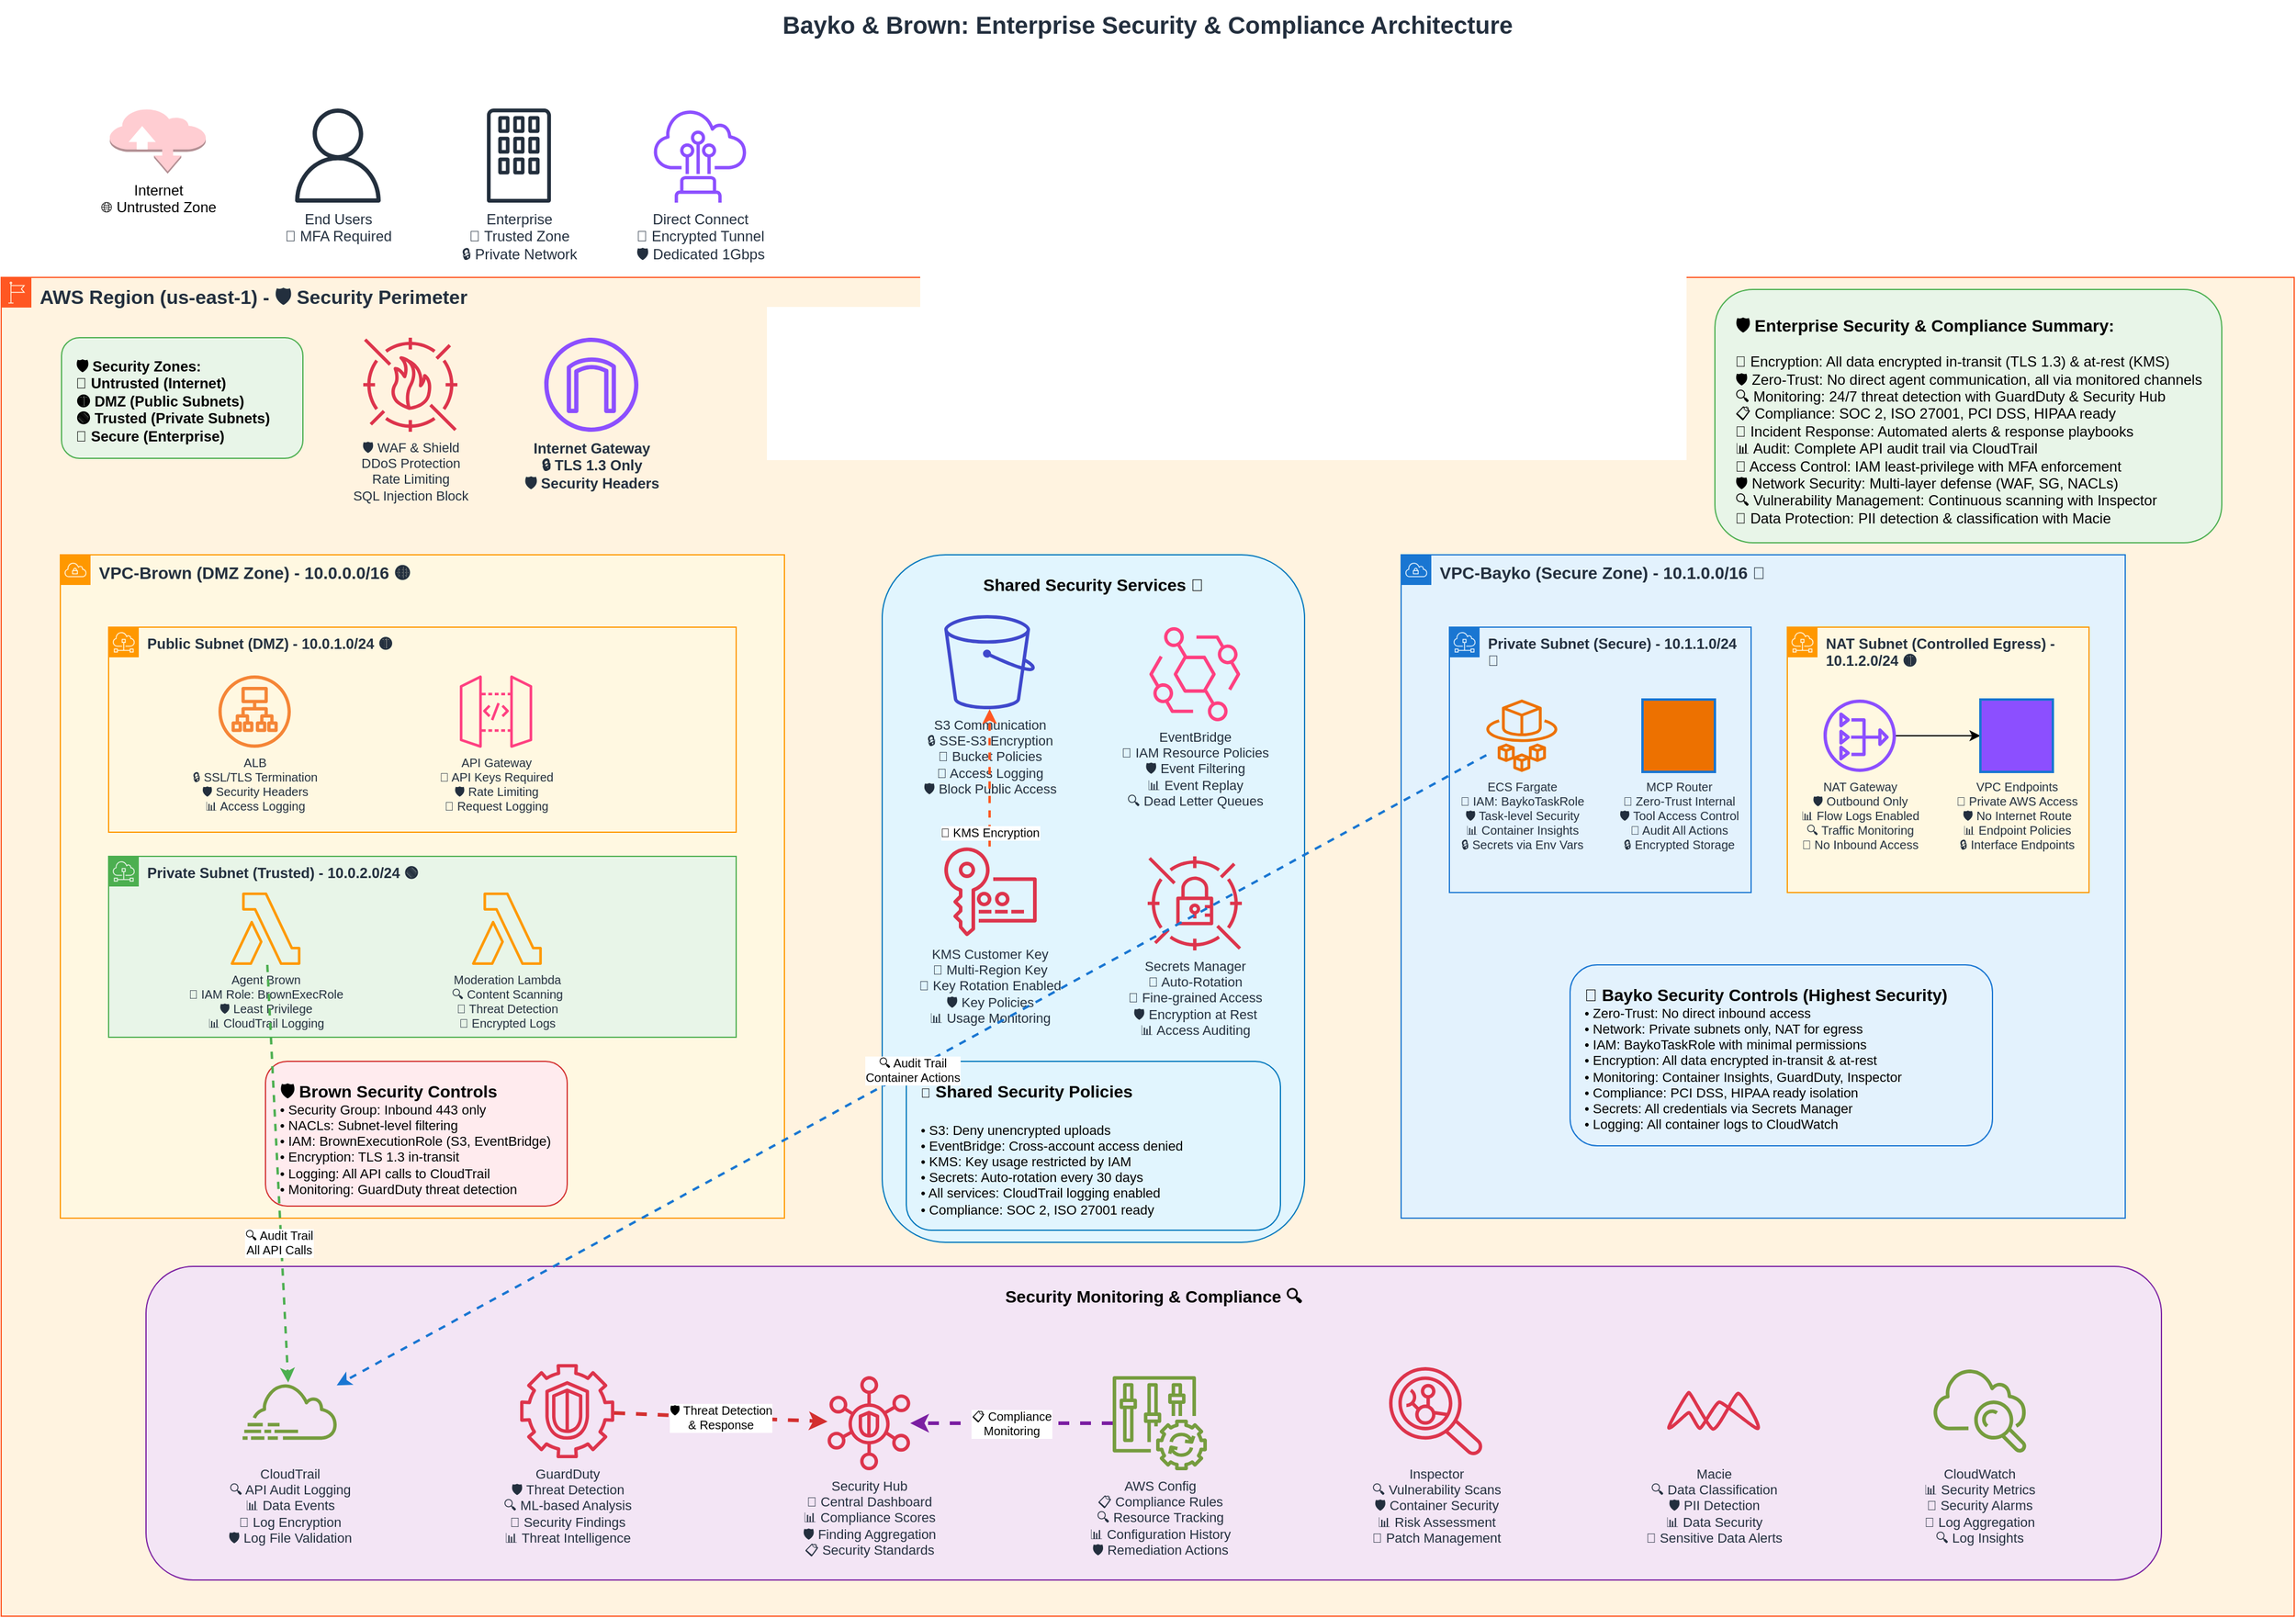 <mxfile version="28.0.6">
  <diagram name="Enterprise Security Architecture" id="enterprise-security-architecture">
    <mxGraphModel dx="2255" dy="1378" grid="1" gridSize="10" guides="1" tooltips="1" connect="1" arrows="1" fold="1" page="1" pageScale="1" pageWidth="2000" pageHeight="1400" math="0" shadow="0">
      <root>
        <mxCell id="0" />
        <mxCell id="1" parent="0" />
        <mxCell id="title" value="Bayko &amp;amp; Brown: Enterprise Security &amp;amp; Compliance Architecture" style="text;html=1;strokeColor=none;fillColor=none;align=center;verticalAlign=middle;whiteSpace=wrap;rounded=0;fontSize=20;fontStyle=1;fontColor=#232F3E;" parent="1" vertex="1">
          <mxGeometry x="500" y="20" width="1000" height="40" as="geometry" />
        </mxCell>
        <mxCell id="internet" value="Internet&#xa;🌐 Untrusted Zone" style="outlineConnect=0;dashed=0;verticalLabelPosition=bottom;verticalAlign=top;align=center;html=1;shape=mxgraph.aws3.internet;fillColor=#FFCDD2;gradientColor=none;strokeColor=#D32F2F;strokeWidth=2;" parent="1" vertex="1">
          <mxGeometry x="140" y="110" width="79.5" height="54" as="geometry" />
        </mxCell>
        <mxCell id="user-device" value="End Users&#xa;🔐 MFA Required" style="sketch=0;outlineConnect=0;fontColor=#232F3E;gradientColor=none;fillColor=#232F3D;strokeColor=#4CAF50;strokeWidth=2;dashed=0;verticalLabelPosition=bottom;verticalAlign=top;align=center;html=1;fontSize=12;fontStyle=0;aspect=fixed;pointerEvents=1;shape=mxgraph.aws4.user;" parent="1" vertex="1">
          <mxGeometry x="290" y="110" width="78" height="78" as="geometry" />
        </mxCell>
        <mxCell id="enterprise-onprem" value="Enterprise&#xa;🏢 Trusted Zone&#xa;🔒 Private Network" style="sketch=0;outlineConnect=0;fontColor=#232F3E;gradientColor=none;fillColor=#232F3D;strokeColor=#4CAF50;strokeWidth=2;dashed=0;verticalLabelPosition=bottom;verticalAlign=top;align=center;html=1;fontSize=12;fontStyle=0;aspect=fixed;pointerEvents=1;shape=mxgraph.aws4.corporate_data_center;" parent="1" vertex="1">
          <mxGeometry x="440" y="110" width="78" height="78" as="geometry" />
        </mxCell>
        <mxCell id="direct-connect" value="Direct Connect&#xa;🔐 Encrypted Tunnel&#xa;🛡️ Dedicated 1Gbps" style="sketch=0;outlineConnect=0;fontColor=#232F3E;gradientColor=none;fillColor=#8C4FFF;strokeColor=#4CAF50;strokeWidth=2;dashed=0;verticalLabelPosition=bottom;verticalAlign=top;align=center;html=1;fontSize=12;fontStyle=0;aspect=fixed;pointerEvents=1;shape=mxgraph.aws4.direct_connect;" parent="1" vertex="1">
          <mxGeometry x="590" y="110" width="78" height="78" as="geometry" />
        </mxCell>
        <mxCell id="aws-region" value="AWS Region (us-east-1) - 🛡️ Security Perimeter" style="points=[[0,0],[0.25,0],[0.5,0],[0.75,0],[1,0],[1,0.25],[1,0.5],[1,0.75],[1,1],[0.75,1],[0.5,1],[0.25,1],[0,1],[0,0.75],[0,0.5],[0,0.25]];outlineConnect=0;gradientColor=none;html=1;whiteSpace=wrap;fontSize=16;fontStyle=1;container=1;pointerEvents=0;collapsible=0;recursiveResize=0;shape=mxgraph.aws4.group;grIcon=mxgraph.aws4.group_region;strokeColor=#FF5722;fillColor=#FFF3E0;verticalAlign=top;align=left;spacingLeft=30;fontColor=#232F3E;dashed=0;" parent="1" vertex="1">
          <mxGeometry x="50" y="250" width="1900" height="1110" as="geometry" />
        </mxCell>
        <mxCell id="security-zones" value="🛡️ Security Zones:&#xa;🔴 Untrusted (Internet)&#xa;🟡 DMZ (Public Subnets)&#xa;🟢 Trusted (Private Subnets)&#xa;🔵 Secure (Enterprise)" style="rounded=1;whiteSpace=wrap;html=1;fillColor=#E8F5E8;strokeColor=#4CAF50;fontSize=12;fontStyle=1;align=left;verticalAlign=top;spacingTop=10;spacingLeft=10;" parent="aws-region" vertex="1">
          <mxGeometry x="50" y="50" width="200" height="100" as="geometry" />
        </mxCell>
        <mxCell id="waf-shield" value="🛡️ WAF &amp; Shield&#xa;DDoS Protection&#xa;Rate Limiting&#xa;SQL Injection Block" style="sketch=0;outlineConnect=0;fontColor=#232F3E;gradientColor=none;fillColor=#DD344C;strokeColor=none;dashed=0;verticalLabelPosition=bottom;verticalAlign=top;align=center;html=1;fontSize=11;fontStyle=0;aspect=fixed;pointerEvents=1;shape=mxgraph.aws4.waf;" parent="aws-region" vertex="1">
          <mxGeometry x="300" y="50" width="78" height="78" as="geometry" />
        </mxCell>
        <mxCell id="internet-gateway" value="Internet Gateway&#xa;🔒 TLS 1.3 Only&#xa;🛡️ Security Headers" style="sketch=0;outlineConnect=0;fontColor=#232F3E;gradientColor=none;fillColor=#8C4FFF;strokeColor=#FF9800;strokeWidth=2;dashed=0;verticalLabelPosition=bottom;verticalAlign=top;align=center;html=1;fontSize=12;fontStyle=1;aspect=fixed;pointerEvents=1;shape=mxgraph.aws4.internet_gateway;" parent="aws-region" vertex="1">
          <mxGeometry x="450" y="50" width="78" height="78" as="geometry" />
        </mxCell>
        <mxCell id="vpc-brown" value="VPC-Brown (DMZ Zone) - 10.0.0.0/16 🟡" style="points=[[0,0],[0.25,0],[0.5,0],[0.75,0],[1,0],[1,0.25],[1,0.5],[1,0.75],[1,1],[0.75,1],[0.5,1],[0.25,1],[0,1],[0,0.75],[0,0.5],[0,0.25]];outlineConnect=0;gradientColor=none;html=1;whiteSpace=wrap;fontSize=14;fontStyle=1;container=1;pointerEvents=0;collapsible=0;recursiveResize=0;shape=mxgraph.aws4.group;grIcon=mxgraph.aws4.group_vpc;strokeColor=#FF9800;fillColor=#FFF8E1;verticalAlign=top;align=left;spacingLeft=30;fontColor=#232F3E;dashed=0;" parent="aws-region" vertex="1">
          <mxGeometry x="49" y="230" width="600" height="550" as="geometry" />
        </mxCell>
        <mxCell id="public-subnet-brown" value="Public Subnet (DMZ) - 10.0.1.0/24 🟡" style="points=[[0,0],[0.25,0],[0.5,0],[0.75,0],[1,0],[1,0.25],[1,0.5],[1,0.75],[1,1],[0.75,1],[0.5,1],[0.25,1],[0,1],[0,0.75],[0,0.5],[0,0.25]];outlineConnect=0;gradientColor=none;html=1;whiteSpace=wrap;fontSize=12;fontStyle=1;container=1;pointerEvents=0;collapsible=0;recursiveResize=0;shape=mxgraph.aws4.group;grIcon=mxgraph.aws4.group_subnet;strokeColor=#FF9800;fillColor=#FFF8E1;verticalAlign=top;align=left;spacingLeft=30;fontColor=#232F3E;dashed=0;" parent="vpc-brown" vertex="1">
          <mxGeometry x="40" y="60" width="520" height="170" as="geometry" />
        </mxCell>
        <mxCell id="alb-brown" value="ALB&#xa;🔒 SSL/TLS Termination&#xa;🛡️ Security Headers&#xa;📊 Access Logging" style="sketch=0;outlineConnect=0;fontColor=#232F3E;gradientColor=none;fillColor=#F58536;strokeColor=#4CAF50;strokeWidth=2;dashed=0;verticalLabelPosition=bottom;verticalAlign=top;align=center;html=1;fontSize=10;fontStyle=0;aspect=fixed;pointerEvents=1;shape=mxgraph.aws4.application_load_balancer;" parent="public-subnet-brown" vertex="1">
          <mxGeometry x="91" y="40" width="60" height="60" as="geometry" />
        </mxCell>
        <mxCell id="api-gateway" value="API Gateway&#xa;🔑 API Keys Required&#xa;🛡️ Rate Limiting&#xa;📝 Request Logging" style="sketch=0;outlineConnect=0;fontColor=#232F3E;gradientColor=none;fillColor=#FF4081;strokeColor=#4CAF50;strokeWidth=2;dashed=0;verticalLabelPosition=bottom;verticalAlign=top;align=center;html=1;fontSize=10;fontStyle=0;aspect=fixed;pointerEvents=1;shape=mxgraph.aws4.api_gateway;" parent="public-subnet-brown" vertex="1">
          <mxGeometry x="291" y="40" width="60" height="60" as="geometry" />
        </mxCell>
        <mxCell id="private-subnet-brown" value="Private Subnet (Trusted) - 10.0.2.0/24 🟢" style="points=[[0,0],[0.25,0],[0.5,0],[0.75,0],[1,0],[1,0.25],[1,0.5],[1,0.75],[1,1],[0.75,1],[0.5,1],[0.25,1],[0,1],[0,0.75],[0,0.5],[0,0.25]];outlineConnect=0;gradientColor=none;html=1;whiteSpace=wrap;fontSize=12;fontStyle=1;container=1;pointerEvents=0;collapsible=0;recursiveResize=0;shape=mxgraph.aws4.group;grIcon=mxgraph.aws4.group_subnet;strokeColor=#4CAF50;fillColor=#E8F5E8;verticalAlign=top;align=left;spacingLeft=30;fontColor=#232F3E;dashed=0;" parent="vpc-brown" vertex="1">
          <mxGeometry x="40" y="250" width="520" height="150" as="geometry" />
        </mxCell>
        <mxCell id="agent-brown" value="Agent Brown&#xa;🔐 IAM Role: BrownExecRole&#xa;🛡️ Least Privilege&#xa;📊 CloudTrail Logging" style="sketch=0;outlineConnect=0;fontColor=#232F3E;gradientColor=none;fillColor=#FF9900;strokeColor=#4CAF50;strokeWidth=2;dashed=0;verticalLabelPosition=bottom;verticalAlign=top;align=center;html=1;fontSize=10;fontStyle=0;aspect=fixed;pointerEvents=1;shape=mxgraph.aws4.lambda;" parent="private-subnet-brown" vertex="1">
          <mxGeometry x="100" y="30" width="60" height="60" as="geometry" />
        </mxCell>
        <mxCell id="moderation-lambda" value="Moderation Lambda&#xa;🔍 Content Scanning&#xa;🚫 Threat Detection&#xa;🔐 Encrypted Logs" style="sketch=0;outlineConnect=0;fontColor=#232F3E;gradientColor=none;fillColor=#FF9900;strokeColor=#4CAF50;strokeWidth=2;dashed=0;verticalLabelPosition=bottom;verticalAlign=top;align=center;html=1;fontSize=10;fontStyle=0;aspect=fixed;pointerEvents=1;shape=mxgraph.aws4.lambda;" parent="private-subnet-brown" vertex="1">
          <mxGeometry x="300" y="30" width="60" height="60" as="geometry" />
        </mxCell>
        <mxCell id="brown-security" value="&lt;b&gt;&lt;font style=&quot;font-size: 14px;&quot;&gt;🛡️ Brown Security Controls&lt;br&gt;&lt;/font&gt;&lt;/b&gt;• Security Group: Inbound 443 only&lt;br&gt;• NACLs: Subnet-level filtering&lt;br&gt;• IAM: BrownExecutionRole (S3, EventBridge)&lt;br&gt;• Encryption: TLS 1.3 in-transit&lt;br&gt;• Logging: All API calls to CloudTrail&lt;br&gt;• Monitoring: GuardDuty threat detection" style="rounded=1;whiteSpace=wrap;html=1;fillColor=#FFEBEE;strokeColor=#D32F2F;fontSize=11;fontStyle=0;align=left;verticalAlign=top;spacingTop=10;spacingLeft=10;" parent="vpc-brown" vertex="1">
          <mxGeometry x="170" y="420" width="250" height="120" as="geometry" />
        </mxCell>
        <mxCell id="vpc-bayko" value="VPC-Bayko (Secure Zone) - 10.1.0.0/16 🔵" style="points=[[0,0],[0.25,0],[0.5,0],[0.75,0],[1,0],[1,0.25],[1,0.5],[1,0.75],[1,1],[0.75,1],[0.5,1],[0.25,1],[0,1],[0,0.75],[0,0.5],[0,0.25]];outlineConnect=0;gradientColor=none;html=1;whiteSpace=wrap;fontSize=14;fontStyle=1;container=1;pointerEvents=0;collapsible=0;recursiveResize=0;shape=mxgraph.aws4.group;grIcon=mxgraph.aws4.group_vpc;strokeColor=#1976D2;fillColor=#E3F2FD;verticalAlign=top;align=left;spacingLeft=30;fontColor=#232F3E;dashed=0;" parent="aws-region" vertex="1">
          <mxGeometry x="1160" y="230" width="600" height="550" as="geometry" />
        </mxCell>
        <mxCell id="private-subnet-bayko" value="Private Subnet (Secure) - 10.1.1.0/24 🔵" style="points=[[0,0],[0.25,0],[0.5,0],[0.75,0],[1,0],[1,0.25],[1,0.5],[1,0.75],[1,1],[0.75,1],[0.5,1],[0.25,1],[0,1],[0,0.75],[0,0.5],[0,0.25]];outlineConnect=0;gradientColor=none;html=1;whiteSpace=wrap;fontSize=12;fontStyle=1;container=1;pointerEvents=0;collapsible=0;recursiveResize=0;shape=mxgraph.aws4.group;grIcon=mxgraph.aws4.group_subnet;strokeColor=#1976D2;fillColor=#E3F2FD;verticalAlign=top;align=left;spacingLeft=30;fontColor=#232F3E;dashed=0;" parent="vpc-bayko" vertex="1">
          <mxGeometry x="40" y="60" width="250" height="220" as="geometry" />
        </mxCell>
        <mxCell id="ecs-fargate" value="ECS Fargate&#xa;🔐 IAM: BaykoTaskRole&#xa;🛡️ Task-level Security&#xa;📊 Container Insights&#xa;🔒 Secrets via Env Vars" style="sketch=0;outlineConnect=0;fontColor=#232F3E;gradientColor=none;fillColor=#ED7100;strokeColor=#1976D2;strokeWidth=2;dashed=0;verticalLabelPosition=bottom;verticalAlign=top;align=center;html=1;fontSize=10;fontStyle=0;aspect=fixed;pointerEvents=1;shape=mxgraph.aws4.fargate;" parent="private-subnet-bayko" vertex="1">
          <mxGeometry x="30" y="60" width="60" height="60" as="geometry" />
        </mxCell>
        <mxCell id="mcp-container" value="MCP Router&#xa;🔐 Zero-Trust Internal&#xa;🛡️ Tool Access Control&#xa;📝 Audit All Actions&#xa;🔒 Encrypted Storage" style="sketch=0;outlineConnect=0;fontColor=#232F3E;gradientColor=none;fillColor=#ED7100;strokeColor=#1976D2;strokeWidth=2;dashed=0;verticalLabelPosition=bottom;verticalAlign=top;align=center;html=1;fontSize=10;fontStyle=0;aspect=fixed;pointerEvents=1;shape=mxgraph.aws4.ecs_container;" parent="private-subnet-bayko" vertex="1">
          <mxGeometry x="160" y="60" width="60" height="60" as="geometry" />
        </mxCell>
        <mxCell id="nat-subnet-bayko" value="NAT Subnet (Controlled Egress) - 10.1.2.0/24 🟡" style="points=[[0,0],[0.25,0],[0.5,0],[0.75,0],[1,0],[1,0.25],[1,0.5],[1,0.75],[1,1],[0.75,1],[0.5,1],[0.25,1],[0,1],[0,0.75],[0,0.5],[0,0.25]];outlineConnect=0;gradientColor=none;html=1;whiteSpace=wrap;fontSize=12;fontStyle=1;container=1;pointerEvents=0;collapsible=0;recursiveResize=0;shape=mxgraph.aws4.group;grIcon=mxgraph.aws4.group_subnet;strokeColor=#FF9800;fillColor=#FFF8E1;verticalAlign=top;align=left;spacingLeft=30;fontColor=#232F3E;dashed=0;" parent="vpc-bayko" vertex="1">
          <mxGeometry x="320" y="60" width="250" height="220" as="geometry" />
        </mxCell>
        <mxCell id="fY25snEmPS0adW7AbXOy-1" value="" style="edgeStyle=orthogonalEdgeStyle;rounded=0;orthogonalLoop=1;jettySize=auto;html=1;" edge="1" parent="nat-subnet-bayko" source="nat-gateway" target="vpc-endpoints">
          <mxGeometry relative="1" as="geometry" />
        </mxCell>
        <mxCell id="nat-gateway" value="NAT Gateway&#xa;🛡️ Outbound Only&#xa;📊 Flow Logs Enabled&#xa;🔍 Traffic Monitoring&#xa;🚫 No Inbound Access" style="sketch=0;outlineConnect=0;fontColor=#232F3E;gradientColor=none;fillColor=#8C4FFF;strokeColor=#FF9800;strokeWidth=2;dashed=0;verticalLabelPosition=bottom;verticalAlign=top;align=center;html=1;fontSize=10;fontStyle=0;aspect=fixed;pointerEvents=1;shape=mxgraph.aws4.nat_gateway;" parent="nat-subnet-bayko" vertex="1">
          <mxGeometry x="30" y="60" width="60" height="60" as="geometry" />
        </mxCell>
        <mxCell id="vpc-endpoints" value="VPC Endpoints&#xa;🔐 Private AWS Access&#xa;🛡️ No Internet Route&#xa;📊 Endpoint Policies&#xa;🔒 Interface Endpoints" style="sketch=0;outlineConnect=0;fontColor=#232F3E;gradientColor=none;fillColor=#8C4FFF;strokeColor=#1976D2;strokeWidth=2;dashed=0;verticalLabelPosition=bottom;verticalAlign=top;align=center;html=1;fontSize=10;fontStyle=0;aspect=fixed;pointerEvents=1;shape=mxgraph.aws4.vpc_endpoint;" parent="nat-subnet-bayko" vertex="1">
          <mxGeometry x="160" y="60" width="60" height="60" as="geometry" />
        </mxCell>
        <mxCell id="bayko-security" value="&lt;b&gt;&lt;font style=&quot;font-size: 14px;&quot;&gt;🔵 Bayko Security Controls (Highest Security)&lt;br&gt;&lt;/font&gt;&lt;/b&gt;• Zero-Trust: No direct inbound access&lt;br&gt;• Network: Private subnets only, NAT for egress&lt;br&gt;• IAM: BaykoTaskRole with minimal permissions&lt;br&gt;• Encryption: All data encrypted in-transit &amp;amp; at-rest&lt;br&gt;• Monitoring: Container Insights, GuardDuty, Inspector&lt;br&gt;• Compliance: PCI DSS, HIPAA ready isolation&lt;br&gt;• Secrets: All credentials via Secrets Manager&lt;br&gt;• Logging: All container logs to CloudWatch" style="rounded=1;whiteSpace=wrap;html=1;fillColor=#E3F2FD;strokeColor=#1976D2;fontSize=11;fontStyle=0;align=left;verticalAlign=top;spacingTop=10;spacingLeft=10;" parent="vpc-bayko" vertex="1">
          <mxGeometry x="140" y="340" width="350" height="150" as="geometry" />
        </mxCell>
        <mxCell id="shared-security" value="Shared Security Services 🔐" style="rounded=1;whiteSpace=wrap;html=1;fillColor=#E1F5FE;strokeColor=#0277BD;fontSize=14;fontStyle=1;verticalAlign=top;spacingTop=10;" parent="aws-region" vertex="1">
          <mxGeometry x="730" y="230" width="350" height="570" as="geometry" />
        </mxCell>
        <mxCell id="s3-communication" value="S3 Communication&#xa;🔒 SSE-S3 Encryption&#xa;🔑 Bucket Policies&#xa;📝 Access Logging&#xa;🛡️ Block Public Access" style="sketch=0;outlineConnect=0;fontColor=#232F3E;gradientColor=none;fillColor=#3F48CC;strokeColor=#4CAF50;strokeWidth=2;dashed=0;verticalLabelPosition=bottom;verticalAlign=top;align=center;html=1;fontSize=11;fontStyle=0;aspect=fixed;pointerEvents=1;shape=mxgraph.aws4.s3;" parent="aws-region" vertex="1">
          <mxGeometry x="780" y="280" width="78" height="78" as="geometry" />
        </mxCell>
        <mxCell id="eventbridge" value="EventBridge&#xa;🔐 IAM Resource Policies&#xa;🛡️ Event Filtering&#xa;📊 Event Replay&#xa;🔍 Dead Letter Queues" style="sketch=0;outlineConnect=0;fontColor=#232F3E;gradientColor=none;fillColor=#FF4081;strokeColor=#4CAF50;strokeWidth=2;dashed=0;verticalLabelPosition=bottom;verticalAlign=top;align=center;html=1;fontSize=11;fontStyle=0;aspect=fixed;pointerEvents=1;shape=mxgraph.aws4.eventbridge;" parent="aws-region" vertex="1">
          <mxGeometry x="950" y="290" width="78" height="78" as="geometry" />
        </mxCell>
        <mxCell id="kms-key" value="KMS Customer Key&#xa;🔑 Multi-Region Key&#xa;🔐 Key Rotation Enabled&#xa;🛡️ Key Policies&#xa;📊 Usage Monitoring" style="sketch=0;outlineConnect=0;fontColor=#232F3E;gradientColor=none;fillColor=#DD344C;strokeColor=#4CAF50;strokeWidth=2;dashed=0;verticalLabelPosition=bottom;verticalAlign=top;align=center;html=1;fontSize=11;fontStyle=0;aspect=fixed;pointerEvents=1;shape=mxgraph.aws4.key_management_service;" parent="aws-region" vertex="1">
          <mxGeometry x="780" y="470" width="78" height="78" as="geometry" />
        </mxCell>
        <mxCell id="secrets-manager" value="Secrets Manager&#xa;🔐 Auto-Rotation&#xa;🔑 Fine-grained Access&#xa;🛡️ Encryption at Rest&#xa;📊 Access Auditing" style="sketch=0;outlineConnect=0;fontColor=#232F3E;gradientColor=none;fillColor=#DD344C;strokeColor=#4CAF50;strokeWidth=2;dashed=0;verticalLabelPosition=bottom;verticalAlign=top;align=center;html=1;fontSize=11;fontStyle=0;aspect=fixed;pointerEvents=1;shape=mxgraph.aws4.secrets_manager;" parent="aws-region" vertex="1">
          <mxGeometry x="950" y="480" width="78" height="78" as="geometry" />
        </mxCell>
        <mxCell id="shared-security-policy" value="📝&lt;b&gt;&lt;font style=&quot;font-size: 14px;&quot;&gt;&amp;nbsp;Shared Security Policies&lt;/font&gt;&lt;/b&gt;&lt;div&gt;&lt;b&gt;&lt;font style=&quot;font-size: 14px;&quot;&gt;&lt;br&gt;&lt;/font&gt;&lt;/b&gt;• S3: Deny unencrypted uploads&lt;br&gt;• EventBridge: Cross-account access denied&lt;br&gt;• KMS: Key usage restricted by IAM&lt;br&gt;• Secrets: Auto-rotation every 30 days&lt;br&gt;• All services: CloudTrail logging enabled&lt;br&gt;• Compliance: SOC 2, ISO 27001 ready&lt;/div&gt;" style="rounded=1;whiteSpace=wrap;html=1;fillColor=#E1F5FE;strokeColor=#0277BD;fontSize=11;fontStyle=0;align=left;verticalAlign=top;spacingTop=10;spacingLeft=10;" parent="aws-region" vertex="1">
          <mxGeometry x="750" y="650" width="310" height="140" as="geometry" />
        </mxCell>
        <mxCell id="encryption-s3" value="🔐 KMS Encryption" style="endArrow=classic;html=1;rounded=0;strokeColor=#FF5722;strokeWidth=2;labelBackgroundColor=#ffffff;fontSize=10;dashed=1;" parent="aws-region" source="kms-key" target="s3-communication" edge="1">
          <mxGeometry x="-0.792" width="50" height="50" relative="1" as="geometry">
            <mxPoint x="230" y="200" as="sourcePoint" />
            <mxPoint x="280" y="150" as="targetPoint" />
            <mxPoint as="offset" />
          </mxGeometry>
        </mxCell>
        <mxCell id="compliance-summary" value="&lt;b&gt;&lt;font style=&quot;font-size: 14px;&quot;&gt;🛡️ Enterprise Security &amp;amp; Compliance Summary:&lt;br&gt;&lt;/font&gt;&lt;/b&gt;&lt;br&gt;🔐 Encryption: All data encrypted in-transit (TLS 1.3) &amp;amp; at-rest (KMS)&lt;br&gt;🛡️ Zero-Trust: No direct agent communication, all via monitored channels&lt;br&gt;🔍 Monitoring: 24/7 threat detection with GuardDuty &amp;amp; Security Hub&lt;br&gt;📋 Compliance: SOC 2, ISO 27001, PCI DSS, HIPAA ready&lt;br&gt;🚨 Incident Response: Automated alerts &amp;amp; response playbooks&lt;br&gt;📊 Audit: Complete API audit trail via CloudTrail&lt;br&gt;🔑 Access Control: IAM least-privilege with MFA enforcement&lt;br&gt;🛡️ Network Security: Multi-layer defense (WAF, SG, NACLs)&lt;br&gt;🔍 Vulnerability Management: Continuous scanning with Inspector&lt;br&gt;📝 Data Protection: PII detection &amp;amp; classification with Macie" style="rounded=1;whiteSpace=wrap;html=1;fillColor=#E8F5E8;strokeColor=#4CAF50;fontSize=12;fontStyle=0;align=left;verticalAlign=top;spacingTop=15;spacingLeft=15;" parent="aws-region" vertex="1">
          <mxGeometry x="1420" y="10" width="420" height="210" as="geometry" />
        </mxCell>
        <mxCell id="fY25snEmPS0adW7AbXOy-2" value="" style="group" vertex="1" connectable="0" parent="aws-region">
          <mxGeometry x="120" y="820" width="1670" height="260" as="geometry" />
        </mxCell>
        <mxCell id="security-monitoring" value="Security Monitoring &amp; Compliance 🔍" style="rounded=1;whiteSpace=wrap;html=1;fillColor=#F3E5F5;strokeColor=#7B1FA2;fontSize=14;fontStyle=1;verticalAlign=top;spacingTop=10;" parent="fY25snEmPS0adW7AbXOy-2" vertex="1">
          <mxGeometry width="1670" height="260" as="geometry" />
        </mxCell>
        <mxCell id="cloudtrail" value="CloudTrail&#xa;🔍 API Audit Logging&#xa;📊 Data Events&#xa;🔐 Log Encryption&#xa;🛡️ Log File Validation" style="sketch=0;outlineConnect=0;fontColor=#232F3E;gradientColor=none;fillColor=#759C3E;strokeColor=#7B1FA2;strokeWidth=2;dashed=0;verticalLabelPosition=bottom;verticalAlign=top;align=center;html=1;fontSize=11;fontStyle=0;aspect=fixed;pointerEvents=1;shape=mxgraph.aws4.cloudtrail;" parent="fY25snEmPS0adW7AbXOy-2" vertex="1">
          <mxGeometry x="80" y="81" width="78" height="78" as="geometry" />
        </mxCell>
        <mxCell id="guardduty" value="GuardDuty&#xa;🛡️ Threat Detection&#xa;🔍 ML-based Analysis&#xa;🚨 Security Findings&#xa;📊 Threat Intelligence" style="sketch=0;outlineConnect=0;fontColor=#232F3E;gradientColor=none;fillColor=#DD344C;strokeColor=#7B1FA2;strokeWidth=2;dashed=0;verticalLabelPosition=bottom;verticalAlign=top;align=center;html=1;fontSize=11;fontStyle=0;aspect=fixed;pointerEvents=1;shape=mxgraph.aws4.guardduty;" parent="fY25snEmPS0adW7AbXOy-2" vertex="1">
          <mxGeometry x="310" y="81" width="78" height="78" as="geometry" />
        </mxCell>
        <mxCell id="security-hub" value="Security Hub&#xa;🔐 Central Dashboard&#xa;📊 Compliance Scores&#xa;🛡️ Finding Aggregation&#xa;📋 Security Standards" style="sketch=0;outlineConnect=0;fontColor=#232F3E;gradientColor=none;fillColor=#DD344C;strokeColor=#7B1FA2;strokeWidth=2;dashed=0;verticalLabelPosition=bottom;verticalAlign=top;align=center;html=1;fontSize=11;fontStyle=0;aspect=fixed;pointerEvents=1;shape=mxgraph.aws4.security_hub;" parent="fY25snEmPS0adW7AbXOy-2" vertex="1">
          <mxGeometry x="560" y="91" width="78" height="78" as="geometry" />
        </mxCell>
        <mxCell id="config" value="AWS Config&#xa;📋 Compliance Rules&#xa;🔍 Resource Tracking&#xa;📊 Configuration History&#xa;🛡️ Remediation Actions" style="sketch=0;outlineConnect=0;fontColor=#232F3E;gradientColor=none;fillColor=#759C3E;strokeColor=#7B1FA2;strokeWidth=2;dashed=0;verticalLabelPosition=bottom;verticalAlign=top;align=center;html=1;fontSize=11;fontStyle=0;aspect=fixed;pointerEvents=1;shape=mxgraph.aws4.config;" parent="fY25snEmPS0adW7AbXOy-2" vertex="1">
          <mxGeometry x="801" y="91" width="78" height="78" as="geometry" />
        </mxCell>
        <mxCell id="inspector" value="Inspector&#xa;🔍 Vulnerability Scans&#xa;🛡️ Container Security&#xa;📊 Risk Assessment&#xa;🔐 Patch Management" style="sketch=0;outlineConnect=0;fontColor=#232F3E;gradientColor=none;fillColor=#DD344C;strokeColor=#7B1FA2;strokeWidth=2;dashed=0;verticalLabelPosition=bottom;verticalAlign=top;align=center;html=1;fontSize=11;fontStyle=0;aspect=fixed;pointerEvents=1;shape=mxgraph.aws4.inspector;" parent="fY25snEmPS0adW7AbXOy-2" vertex="1">
          <mxGeometry x="1030" y="81" width="78" height="78" as="geometry" />
        </mxCell>
        <mxCell id="macie" value="Macie&#xa;🔍 Data Classification&#xa;🛡️ PII Detection&#xa;📊 Data Security&#xa;🔐 Sensitive Data Alerts" style="sketch=0;outlineConnect=0;fontColor=#232F3E;gradientColor=none;fillColor=#DD344C;strokeColor=#7B1FA2;strokeWidth=2;dashed=0;verticalLabelPosition=bottom;verticalAlign=top;align=center;html=1;fontSize=11;fontStyle=0;aspect=fixed;pointerEvents=1;shape=mxgraph.aws4.macie;" parent="fY25snEmPS0adW7AbXOy-2" vertex="1">
          <mxGeometry x="1260" y="81" width="78" height="78" as="geometry" />
        </mxCell>
        <mxCell id="cloudwatch-security" value="CloudWatch&#xa;📊 Security Metrics&#xa;🚨 Security Alarms&#xa;📝 Log Aggregation&#xa;🔍 Log Insights" style="sketch=0;outlineConnect=0;fontColor=#232F3E;gradientColor=none;fillColor=#759C3E;strokeColor=#7B1FA2;strokeWidth=2;dashed=0;verticalLabelPosition=bottom;verticalAlign=top;align=center;html=1;fontSize=11;fontStyle=0;aspect=fixed;pointerEvents=1;shape=mxgraph.aws4.cloudwatch;" parent="fY25snEmPS0adW7AbXOy-2" vertex="1">
          <mxGeometry x="1480" y="81" width="78" height="78" as="geometry" />
        </mxCell>
        <mxCell id="threat-flow" value="🛡️ Threat Detection&#xa;&amp; Response" style="endArrow=classic;html=1;rounded=0;strokeColor=#D32F2F;strokeWidth=3;labelBackgroundColor=#ffffff;fontSize=10;dashed=1;" parent="fY25snEmPS0adW7AbXOy-2" source="guardduty" target="security-hub" edge="1">
          <mxGeometry width="50" height="50" relative="1" as="geometry">
            <mxPoint x="210" y="-670" as="sourcePoint" />
            <mxPoint x="260" y="-720" as="targetPoint" />
          </mxGeometry>
        </mxCell>
        <mxCell id="compliance-flow" value="📋 Compliance&#xa;Monitoring" style="endArrow=classic;html=1;rounded=0;strokeColor=#7B1FA2;strokeWidth=3;labelBackgroundColor=#ffffff;fontSize=10;dashed=1;" parent="fY25snEmPS0adW7AbXOy-2" source="config" target="security-hub" edge="1">
          <mxGeometry width="50" height="50" relative="1" as="geometry">
            <mxPoint x="210" y="-670" as="sourcePoint" />
            <mxPoint x="260" y="-720" as="targetPoint" />
          </mxGeometry>
        </mxCell>
        <mxCell id="audit-flow" value="🔍 Audit Trail&#xa;All API Calls" style="endArrow=classic;html=1;rounded=0;strokeColor=#4CAF50;strokeWidth=2;labelBackgroundColor=#ffffff;fontSize=10;dashed=1;" parent="aws-region" source="agent-brown" target="cloudtrail" edge="1">
          <mxGeometry x="0.328" y="-2" width="50" height="50" relative="1" as="geometry">
            <mxPoint x="250" y="150" as="sourcePoint" />
            <mxPoint x="300" y="100" as="targetPoint" />
            <mxPoint as="offset" />
          </mxGeometry>
        </mxCell>
        <mxCell id="audit-flow-bayko" value="🔍 Audit Trail&#xa;Container Actions" style="endArrow=classic;html=1;rounded=0;strokeColor=#1976D2;strokeWidth=2;labelBackgroundColor=#ffffff;fontSize=10;dashed=1;" parent="aws-region" source="ecs-fargate" target="cloudtrail" edge="1">
          <mxGeometry width="50" height="50" relative="1" as="geometry">
            <mxPoint x="250" y="150" as="sourcePoint" />
            <mxPoint x="300" y="100" as="targetPoint" />
          </mxGeometry>
        </mxCell>
      </root>
    </mxGraphModel>
  </diagram>
</mxfile>
